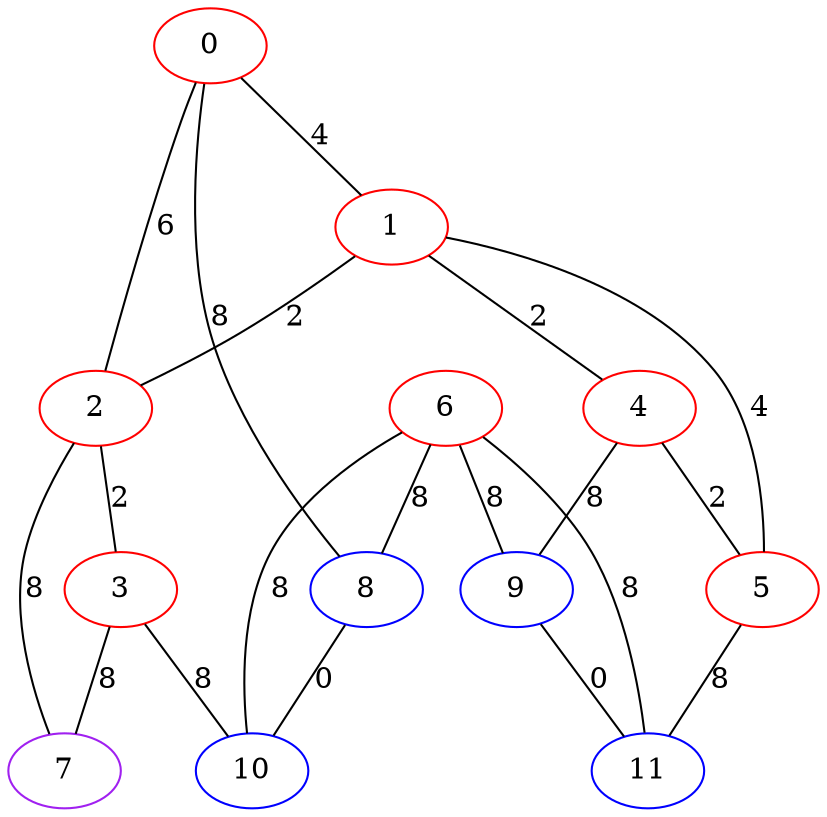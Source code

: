 graph "" {
0 [color=red, weight=1];
1 [color=red, weight=1];
2 [color=red, weight=1];
3 [color=red, weight=1];
4 [color=red, weight=1];
5 [color=red, weight=1];
6 [color=red, weight=1];
7 [color=purple, weight=4];
8 [color=blue, weight=3];
9 [color=blue, weight=3];
10 [color=blue, weight=3];
11 [color=blue, weight=3];
0 -- 8  [key=0, label=8];
0 -- 1  [key=0, label=4];
0 -- 2  [key=0, label=6];
1 -- 2  [key=0, label=2];
1 -- 4  [key=0, label=2];
1 -- 5  [key=0, label=4];
2 -- 3  [key=0, label=2];
2 -- 7  [key=0, label=8];
3 -- 10  [key=0, label=8];
3 -- 7  [key=0, label=8];
4 -- 5  [key=0, label=2];
4 -- 9  [key=0, label=8];
5 -- 11  [key=0, label=8];
6 -- 8  [key=0, label=8];
6 -- 9  [key=0, label=8];
6 -- 10  [key=0, label=8];
6 -- 11  [key=0, label=8];
8 -- 10  [key=0, label=0];
9 -- 11  [key=0, label=0];
}
